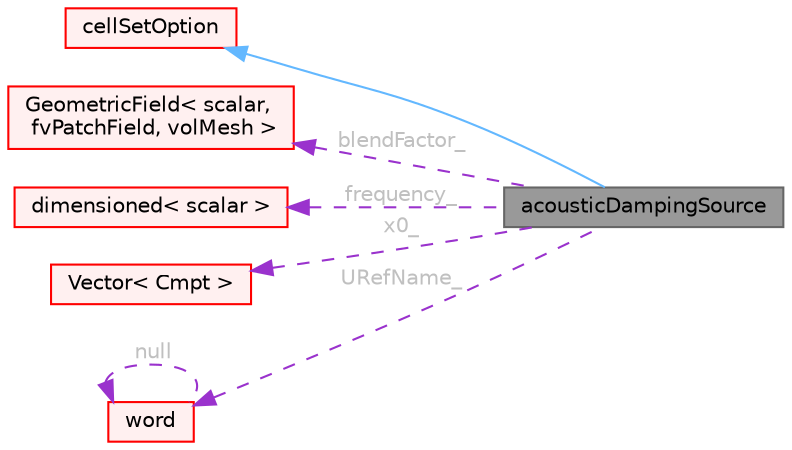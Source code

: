 digraph "acousticDampingSource"
{
 // LATEX_PDF_SIZE
  bgcolor="transparent";
  edge [fontname=Helvetica,fontsize=10,labelfontname=Helvetica,labelfontsize=10];
  node [fontname=Helvetica,fontsize=10,shape=box,height=0.2,width=0.4];
  rankdir="LR";
  Node1 [id="Node000001",label="acousticDampingSource",height=0.2,width=0.4,color="gray40", fillcolor="grey60", style="filled", fontcolor="black",tooltip="Applies sources on velocity (i.e. U) within a specified region to enable acoustic damping."];
  Node2 -> Node1 [id="edge1_Node000001_Node000002",dir="back",color="steelblue1",style="solid",tooltip=" "];
  Node2 [id="Node000002",label="cellSetOption",height=0.2,width=0.4,color="red", fillcolor="#FFF0F0", style="filled",URL="$classFoam_1_1fv_1_1cellSetOption.html",tooltip="Intermediate abstract class for handling cell-set options for the derived fvOptions."];
  Node68 -> Node1 [id="edge2_Node000001_Node000068",dir="back",color="darkorchid3",style="dashed",tooltip=" ",label=" blendFactor_",fontcolor="grey" ];
  Node68 [id="Node000068",label="GeometricField\< scalar,\l fvPatchField, volMesh \>",height=0.2,width=0.4,color="red", fillcolor="#FFF0F0", style="filled",URL="$classFoam_1_1GeometricField.html",tooltip=" "];
  Node70 -> Node1 [id="edge3_Node000001_Node000070",dir="back",color="darkorchid3",style="dashed",tooltip=" ",label=" frequency_",fontcolor="grey" ];
  Node70 [id="Node000070",label="dimensioned\< scalar \>",height=0.2,width=0.4,color="red", fillcolor="#FFF0F0", style="filled",URL="$classFoam_1_1dimensioned.html",tooltip=" "];
  Node72 -> Node1 [id="edge4_Node000001_Node000072",dir="back",color="darkorchid3",style="dashed",tooltip=" ",label=" x0_",fontcolor="grey" ];
  Node72 [id="Node000072",label="Vector\< Cmpt \>",height=0.2,width=0.4,color="red", fillcolor="#FFF0F0", style="filled",URL="$classFoam_1_1Vector.html",tooltip="Templated 3D Vector derived from VectorSpace adding construction from 3 components,..."];
  Node4 -> Node1 [id="edge5_Node000001_Node000004",dir="back",color="darkorchid3",style="dashed",tooltip=" ",label=" URefName_",fontcolor="grey" ];
  Node4 [id="Node000004",label="word",height=0.2,width=0.4,color="red", fillcolor="#FFF0F0", style="filled",URL="$classFoam_1_1word.html",tooltip="A class for handling words, derived from Foam::string."];
  Node4 -> Node4 [id="edge6_Node000004_Node000004",dir="back",color="darkorchid3",style="dashed",tooltip=" ",label=" null",fontcolor="grey" ];
}
